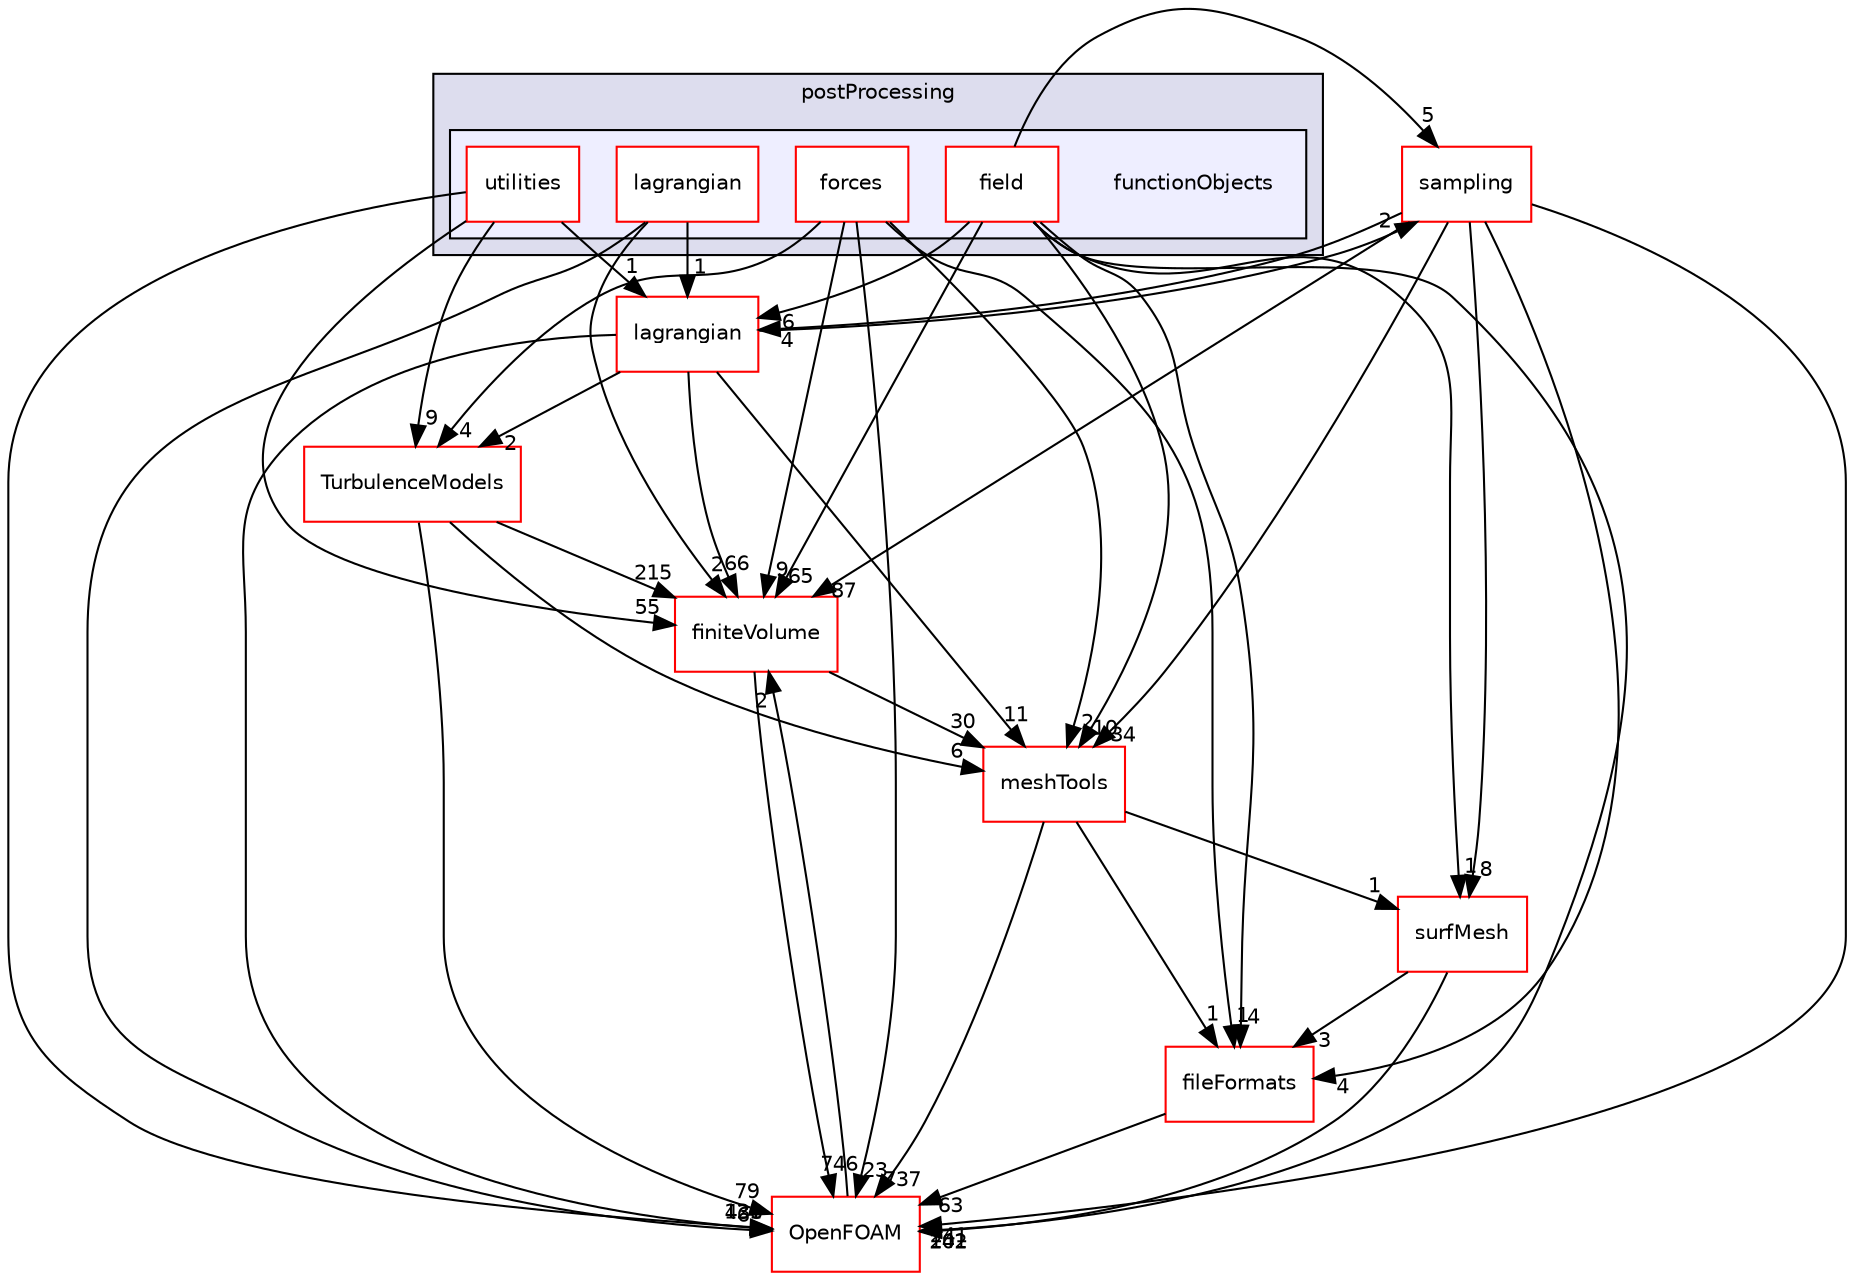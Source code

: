 digraph "src/postProcessing/functionObjects" {
  bgcolor=transparent;
  compound=true
  node [ fontsize="10", fontname="Helvetica"];
  edge [ labelfontsize="10", labelfontname="Helvetica"];
  subgraph clusterdir_a03451fb51a99aeda64b9111367b1019 {
    graph [ bgcolor="#ddddee", pencolor="black", label="postProcessing" fontname="Helvetica", fontsize="10", URL="dir_a03451fb51a99aeda64b9111367b1019.html"]
  subgraph clusterdir_e82badcb6e86a7406e8ef8dc75ac578f {
    graph [ bgcolor="#eeeeff", pencolor="black", label="" URL="dir_e82badcb6e86a7406e8ef8dc75ac578f.html"];
    dir_e82badcb6e86a7406e8ef8dc75ac578f [shape=plaintext label="functionObjects"];
    dir_efb3ad8e9cbb3414a44ef268cb98c0b2 [shape=box label="field" color="red" fillcolor="white" style="filled" URL="dir_efb3ad8e9cbb3414a44ef268cb98c0b2.html"];
    dir_a19a54c8c5640a4bc0eca585ac0ed5cc [shape=box label="forces" color="red" fillcolor="white" style="filled" URL="dir_a19a54c8c5640a4bc0eca585ac0ed5cc.html"];
    dir_572b053bb34ea85501b24d2370e40d5c [shape=box label="lagrangian" color="red" fillcolor="white" style="filled" URL="dir_572b053bb34ea85501b24d2370e40d5c.html"];
    dir_5fa51d5799d140e0f60107297bff2985 [shape=box label="utilities" color="red" fillcolor="white" style="filled" URL="dir_5fa51d5799d140e0f60107297bff2985.html"];
  }
  }
  dir_9bd15774b555cf7259a6fa18f99fe99b [shape=box label="finiteVolume" color="red" URL="dir_9bd15774b555cf7259a6fa18f99fe99b.html"];
  dir_24a3817a3c61c11f04a0a72057522f4f [shape=box label="sampling" color="red" URL="dir_24a3817a3c61c11f04a0a72057522f4f.html"];
  dir_0a88fe22feb23ce5f078a04a1df67721 [shape=box label="surfMesh" color="red" URL="dir_0a88fe22feb23ce5f078a04a1df67721.html"];
  dir_ae30ad0bef50cf391b24c614251bb9fd [shape=box label="meshTools" color="red" URL="dir_ae30ad0bef50cf391b24c614251bb9fd.html"];
  dir_b05602f37bb521a7142c0a3e200b5f35 [shape=box label="fileFormats" color="red" URL="dir_b05602f37bb521a7142c0a3e200b5f35.html"];
  dir_1eda626aeac0f0ad2848c36acaa5d501 [shape=box label="TurbulenceModels" color="red" URL="dir_1eda626aeac0f0ad2848c36acaa5d501.html"];
  dir_c5473ff19b20e6ec4dfe5c310b3778a8 [shape=box label="OpenFOAM" color="red" URL="dir_c5473ff19b20e6ec4dfe5c310b3778a8.html"];
  dir_f8c25efc4b6f6a8502a42d5af7554d23 [shape=box label="lagrangian" color="red" URL="dir_f8c25efc4b6f6a8502a42d5af7554d23.html"];
  dir_9bd15774b555cf7259a6fa18f99fe99b->dir_ae30ad0bef50cf391b24c614251bb9fd [headlabel="30", labeldistance=1.5 headhref="dir_000897_001751.html"];
  dir_9bd15774b555cf7259a6fa18f99fe99b->dir_c5473ff19b20e6ec4dfe5c310b3778a8 [headlabel="746", labeldistance=1.5 headhref="dir_000897_001897.html"];
  dir_24a3817a3c61c11f04a0a72057522f4f->dir_9bd15774b555cf7259a6fa18f99fe99b [headlabel="87", labeldistance=1.5 headhref="dir_002681_000897.html"];
  dir_24a3817a3c61c11f04a0a72057522f4f->dir_0a88fe22feb23ce5f078a04a1df67721 [headlabel="8", labeldistance=1.5 headhref="dir_002681_002745.html"];
  dir_24a3817a3c61c11f04a0a72057522f4f->dir_ae30ad0bef50cf391b24c614251bb9fd [headlabel="34", labeldistance=1.5 headhref="dir_002681_001751.html"];
  dir_24a3817a3c61c11f04a0a72057522f4f->dir_b05602f37bb521a7142c0a3e200b5f35 [headlabel="4", labeldistance=1.5 headhref="dir_002681_000884.html"];
  dir_24a3817a3c61c11f04a0a72057522f4f->dir_c5473ff19b20e6ec4dfe5c310b3778a8 [headlabel="241", labeldistance=1.5 headhref="dir_002681_001897.html"];
  dir_24a3817a3c61c11f04a0a72057522f4f->dir_f8c25efc4b6f6a8502a42d5af7554d23 [headlabel="4", labeldistance=1.5 headhref="dir_002681_001365.html"];
  dir_0a88fe22feb23ce5f078a04a1df67721->dir_b05602f37bb521a7142c0a3e200b5f35 [headlabel="3", labeldistance=1.5 headhref="dir_002745_000884.html"];
  dir_0a88fe22feb23ce5f078a04a1df67721->dir_c5473ff19b20e6ec4dfe5c310b3778a8 [headlabel="202", labeldistance=1.5 headhref="dir_002745_001897.html"];
  dir_ae30ad0bef50cf391b24c614251bb9fd->dir_0a88fe22feb23ce5f078a04a1df67721 [headlabel="1", labeldistance=1.5 headhref="dir_001751_002745.html"];
  dir_ae30ad0bef50cf391b24c614251bb9fd->dir_b05602f37bb521a7142c0a3e200b5f35 [headlabel="1", labeldistance=1.5 headhref="dir_001751_000884.html"];
  dir_ae30ad0bef50cf391b24c614251bb9fd->dir_c5473ff19b20e6ec4dfe5c310b3778a8 [headlabel="737", labeldistance=1.5 headhref="dir_001751_001897.html"];
  dir_5fa51d5799d140e0f60107297bff2985->dir_9bd15774b555cf7259a6fa18f99fe99b [headlabel="55", labeldistance=1.5 headhref="dir_000935_000897.html"];
  dir_5fa51d5799d140e0f60107297bff2985->dir_1eda626aeac0f0ad2848c36acaa5d501 [headlabel="9", labeldistance=1.5 headhref="dir_000935_000754.html"];
  dir_5fa51d5799d140e0f60107297bff2985->dir_c5473ff19b20e6ec4dfe5c310b3778a8 [headlabel="121", labeldistance=1.5 headhref="dir_000935_001897.html"];
  dir_5fa51d5799d140e0f60107297bff2985->dir_f8c25efc4b6f6a8502a42d5af7554d23 [headlabel="1", labeldistance=1.5 headhref="dir_000935_001365.html"];
  dir_b05602f37bb521a7142c0a3e200b5f35->dir_c5473ff19b20e6ec4dfe5c310b3778a8 [headlabel="63", labeldistance=1.5 headhref="dir_000884_001897.html"];
  dir_1eda626aeac0f0ad2848c36acaa5d501->dir_9bd15774b555cf7259a6fa18f99fe99b [headlabel="215", labeldistance=1.5 headhref="dir_000754_000897.html"];
  dir_1eda626aeac0f0ad2848c36acaa5d501->dir_ae30ad0bef50cf391b24c614251bb9fd [headlabel="6", labeldistance=1.5 headhref="dir_000754_001751.html"];
  dir_1eda626aeac0f0ad2848c36acaa5d501->dir_c5473ff19b20e6ec4dfe5c310b3778a8 [headlabel="79", labeldistance=1.5 headhref="dir_000754_001897.html"];
  dir_a19a54c8c5640a4bc0eca585ac0ed5cc->dir_9bd15774b555cf7259a6fa18f99fe99b [headlabel="9", labeldistance=1.5 headhref="dir_002498_000897.html"];
  dir_a19a54c8c5640a4bc0eca585ac0ed5cc->dir_ae30ad0bef50cf391b24c614251bb9fd [headlabel="2", labeldistance=1.5 headhref="dir_002498_001751.html"];
  dir_a19a54c8c5640a4bc0eca585ac0ed5cc->dir_b05602f37bb521a7142c0a3e200b5f35 [headlabel="1", labeldistance=1.5 headhref="dir_002498_000884.html"];
  dir_a19a54c8c5640a4bc0eca585ac0ed5cc->dir_1eda626aeac0f0ad2848c36acaa5d501 [headlabel="4", labeldistance=1.5 headhref="dir_002498_000754.html"];
  dir_a19a54c8c5640a4bc0eca585ac0ed5cc->dir_c5473ff19b20e6ec4dfe5c310b3778a8 [headlabel="23", labeldistance=1.5 headhref="dir_002498_001897.html"];
  dir_efb3ad8e9cbb3414a44ef268cb98c0b2->dir_9bd15774b555cf7259a6fa18f99fe99b [headlabel="65", labeldistance=1.5 headhref="dir_002469_000897.html"];
  dir_efb3ad8e9cbb3414a44ef268cb98c0b2->dir_24a3817a3c61c11f04a0a72057522f4f [headlabel="5", labeldistance=1.5 headhref="dir_002469_002681.html"];
  dir_efb3ad8e9cbb3414a44ef268cb98c0b2->dir_0a88fe22feb23ce5f078a04a1df67721 [headlabel="1", labeldistance=1.5 headhref="dir_002469_002745.html"];
  dir_efb3ad8e9cbb3414a44ef268cb98c0b2->dir_ae30ad0bef50cf391b24c614251bb9fd [headlabel="10", labeldistance=1.5 headhref="dir_002469_001751.html"];
  dir_efb3ad8e9cbb3414a44ef268cb98c0b2->dir_b05602f37bb521a7142c0a3e200b5f35 [headlabel="4", labeldistance=1.5 headhref="dir_002469_000884.html"];
  dir_efb3ad8e9cbb3414a44ef268cb98c0b2->dir_c5473ff19b20e6ec4dfe5c310b3778a8 [headlabel="141", labeldistance=1.5 headhref="dir_002469_001897.html"];
  dir_efb3ad8e9cbb3414a44ef268cb98c0b2->dir_f8c25efc4b6f6a8502a42d5af7554d23 [headlabel="6", labeldistance=1.5 headhref="dir_002469_001365.html"];
  dir_c5473ff19b20e6ec4dfe5c310b3778a8->dir_9bd15774b555cf7259a6fa18f99fe99b [headlabel="2", labeldistance=1.5 headhref="dir_001897_000897.html"];
  dir_572b053bb34ea85501b24d2370e40d5c->dir_9bd15774b555cf7259a6fa18f99fe99b [headlabel="2", labeldistance=1.5 headhref="dir_002504_000897.html"];
  dir_572b053bb34ea85501b24d2370e40d5c->dir_c5473ff19b20e6ec4dfe5c310b3778a8 [headlabel="6", labeldistance=1.5 headhref="dir_002504_001897.html"];
  dir_572b053bb34ea85501b24d2370e40d5c->dir_f8c25efc4b6f6a8502a42d5af7554d23 [headlabel="1", labeldistance=1.5 headhref="dir_002504_001365.html"];
  dir_f8c25efc4b6f6a8502a42d5af7554d23->dir_9bd15774b555cf7259a6fa18f99fe99b [headlabel="66", labeldistance=1.5 headhref="dir_001365_000897.html"];
  dir_f8c25efc4b6f6a8502a42d5af7554d23->dir_24a3817a3c61c11f04a0a72057522f4f [headlabel="2", labeldistance=1.5 headhref="dir_001365_002681.html"];
  dir_f8c25efc4b6f6a8502a42d5af7554d23->dir_ae30ad0bef50cf391b24c614251bb9fd [headlabel="11", labeldistance=1.5 headhref="dir_001365_001751.html"];
  dir_f8c25efc4b6f6a8502a42d5af7554d23->dir_1eda626aeac0f0ad2848c36acaa5d501 [headlabel="2", labeldistance=1.5 headhref="dir_001365_000754.html"];
  dir_f8c25efc4b6f6a8502a42d5af7554d23->dir_c5473ff19b20e6ec4dfe5c310b3778a8 [headlabel="436", labeldistance=1.5 headhref="dir_001365_001897.html"];
}

